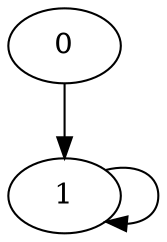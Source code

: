 /* try non-temporal formulas with n=5 */
digraph G {
 0 [props="p,q"];
 1 [props=""];
 0 -> 1 -> 1;
}
